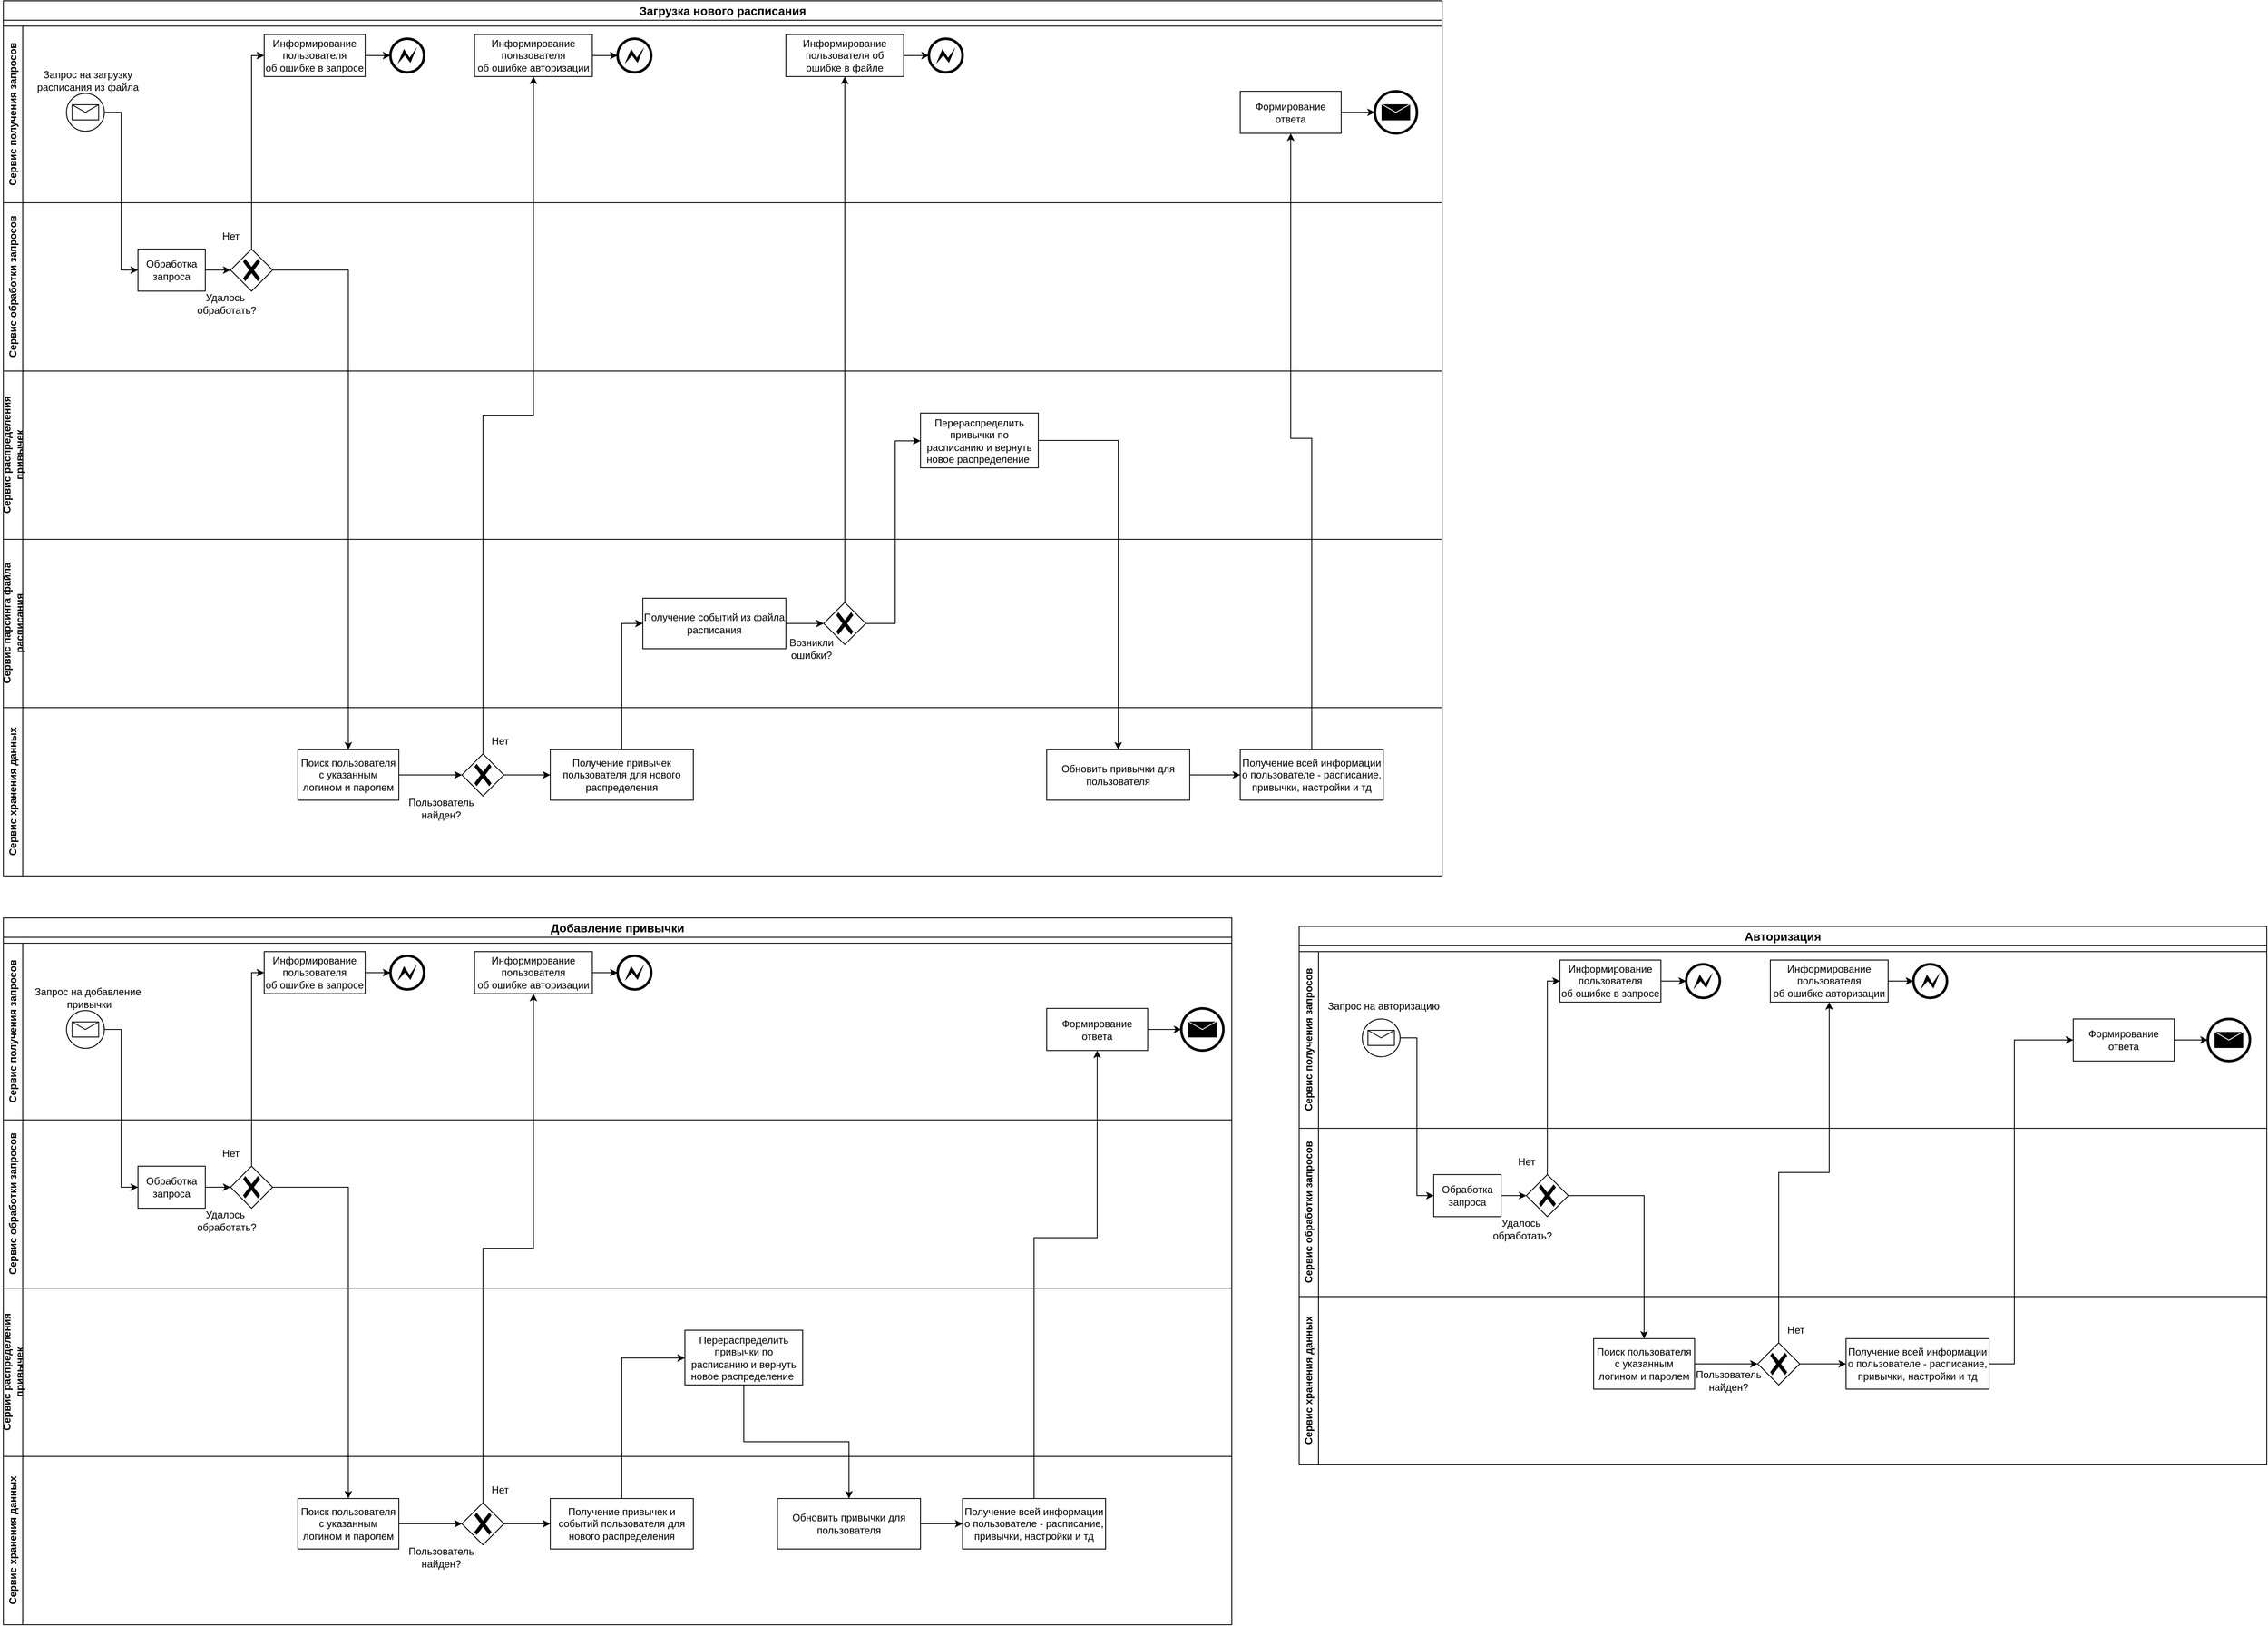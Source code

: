 <mxfile version="26.1.1">
  <diagram name="Page-1" id="2a216829-ef6e-dabb-86c1-c78162f3ba2b">
    <mxGraphModel dx="4030" dy="2190" grid="1" gridSize="10" guides="1" tooltips="1" connect="1" arrows="1" fold="1" page="1" pageScale="1" pageWidth="850" pageHeight="1100" background="none" math="0" shadow="0">
      <root>
        <mxCell id="0" />
        <mxCell id="1" parent="0" />
        <mxCell id="ilzCX3CVJIktDlvE4C5N-4" value="&lt;font style=&quot;font-size: 14px;&quot;&gt;Авторизация&lt;/font&gt;" style="swimlane;whiteSpace=wrap;html=1;" parent="1" vertex="1">
          <mxGeometry x="1540" y="1550" width="1150" height="640" as="geometry" />
        </mxCell>
        <mxCell id="ilzCX3CVJIktDlvE4C5N-5" value="Сервис получения запросов" style="swimlane;horizontal=0;whiteSpace=wrap;html=1;startSize=23;" parent="ilzCX3CVJIktDlvE4C5N-4" vertex="1">
          <mxGeometry y="30" width="1150" height="210" as="geometry" />
        </mxCell>
        <mxCell id="ilzCX3CVJIktDlvE4C5N-8" value="" style="points=[[0.145,0.145,0],[0.5,0,0],[0.855,0.145,0],[1,0.5,0],[0.855,0.855,0],[0.5,1,0],[0.145,0.855,0],[0,0.5,0]];shape=mxgraph.bpmn.event;html=1;verticalLabelPosition=bottom;labelBackgroundColor=#ffffff;verticalAlign=top;align=center;perimeter=ellipsePerimeter;outlineConnect=0;aspect=fixed;outline=standard;symbol=message;" parent="ilzCX3CVJIktDlvE4C5N-5" vertex="1">
          <mxGeometry x="75" y="80" width="45" height="45" as="geometry" />
        </mxCell>
        <mxCell id="ilzCX3CVJIktDlvE4C5N-9" value="Запрос на авторизацию" style="text;html=1;align=center;verticalAlign=middle;resizable=0;points=[];autosize=1;strokeColor=none;fillColor=none;" parent="ilzCX3CVJIktDlvE4C5N-5" vertex="1">
          <mxGeometry x="20" y="50" width="160" height="30" as="geometry" />
        </mxCell>
        <mxCell id="ilzCX3CVJIktDlvE4C5N-15" value="Информирование&lt;br&gt;пользователя&lt;br&gt;об ошибке в запросе" style="points=[[0.25,0,0],[0.5,0,0],[0.75,0,0],[1,0.25,0],[1,0.5,0],[1,0.75,0],[0.75,1,0],[0.5,1,0],[0.25,1,0],[0,0.75,0],[0,0.5,0],[0,0.25,0]];shape=mxgraph.bpmn.task2;whiteSpace=wrap;rectStyle=rounded;size=10;html=1;container=1;expand=0;collapsible=0;taskMarker=abstract;" parent="ilzCX3CVJIktDlvE4C5N-5" vertex="1">
          <mxGeometry x="310" y="10" width="120" height="50" as="geometry" />
        </mxCell>
        <mxCell id="ilzCX3CVJIktDlvE4C5N-17" value="" style="points=[[0.145,0.145,0],[0.5,0,0],[0.855,0.145,0],[1,0.5,0],[0.855,0.855,0],[0.5,1,0],[0.145,0.855,0],[0,0.5,0]];shape=mxgraph.bpmn.event;html=1;verticalLabelPosition=bottom;labelBackgroundColor=#ffffff;verticalAlign=top;align=center;perimeter=ellipsePerimeter;outlineConnect=0;aspect=fixed;outline=end;symbol=error;" parent="ilzCX3CVJIktDlvE4C5N-5" vertex="1">
          <mxGeometry x="460" y="15" width="40" height="40" as="geometry" />
        </mxCell>
        <mxCell id="ilzCX3CVJIktDlvE4C5N-18" style="edgeStyle=orthogonalEdgeStyle;rounded=0;orthogonalLoop=1;jettySize=auto;html=1;entryX=0;entryY=0.5;entryDx=0;entryDy=0;entryPerimeter=0;" parent="ilzCX3CVJIktDlvE4C5N-5" source="ilzCX3CVJIktDlvE4C5N-15" target="ilzCX3CVJIktDlvE4C5N-17" edge="1">
          <mxGeometry relative="1" as="geometry" />
        </mxCell>
        <mxCell id="ilzCX3CVJIktDlvE4C5N-30" value="Информирование&lt;br&gt;пользователя&lt;br&gt;об ошибке авторизации" style="points=[[0.25,0,0],[0.5,0,0],[0.75,0,0],[1,0.25,0],[1,0.5,0],[1,0.75,0],[0.75,1,0],[0.5,1,0],[0.25,1,0],[0,0.75,0],[0,0.5,0],[0,0.25,0]];shape=mxgraph.bpmn.task2;whiteSpace=wrap;rectStyle=rounded;size=10;html=1;container=1;expand=0;collapsible=0;taskMarker=abstract;" parent="ilzCX3CVJIktDlvE4C5N-5" vertex="1">
          <mxGeometry x="560" y="10" width="140" height="50" as="geometry" />
        </mxCell>
        <mxCell id="ilzCX3CVJIktDlvE4C5N-31" value="" style="points=[[0.145,0.145,0],[0.5,0,0],[0.855,0.145,0],[1,0.5,0],[0.855,0.855,0],[0.5,1,0],[0.145,0.855,0],[0,0.5,0]];shape=mxgraph.bpmn.event;html=1;verticalLabelPosition=bottom;labelBackgroundColor=#ffffff;verticalAlign=top;align=center;perimeter=ellipsePerimeter;outlineConnect=0;aspect=fixed;outline=end;symbol=error;" parent="ilzCX3CVJIktDlvE4C5N-5" vertex="1">
          <mxGeometry x="730" y="15" width="40" height="40" as="geometry" />
        </mxCell>
        <mxCell id="ilzCX3CVJIktDlvE4C5N-32" style="edgeStyle=orthogonalEdgeStyle;rounded=0;orthogonalLoop=1;jettySize=auto;html=1;entryX=0;entryY=0.5;entryDx=0;entryDy=0;entryPerimeter=0;" parent="ilzCX3CVJIktDlvE4C5N-5" source="ilzCX3CVJIktDlvE4C5N-30" target="ilzCX3CVJIktDlvE4C5N-31" edge="1">
          <mxGeometry relative="1" as="geometry" />
        </mxCell>
        <mxCell id="ilzCX3CVJIktDlvE4C5N-35" value="Формирование ответа" style="points=[[0.25,0,0],[0.5,0,0],[0.75,0,0],[1,0.25,0],[1,0.5,0],[1,0.75,0],[0.75,1,0],[0.5,1,0],[0.25,1,0],[0,0.75,0],[0,0.5,0],[0,0.25,0]];shape=mxgraph.bpmn.task2;whiteSpace=wrap;rectStyle=rounded;size=10;html=1;container=1;expand=0;collapsible=0;taskMarker=abstract;" parent="ilzCX3CVJIktDlvE4C5N-5" vertex="1">
          <mxGeometry x="920" y="80" width="120" height="50" as="geometry" />
        </mxCell>
        <mxCell id="ilzCX3CVJIktDlvE4C5N-37" style="edgeStyle=orthogonalEdgeStyle;rounded=0;orthogonalLoop=1;jettySize=auto;html=1;" parent="ilzCX3CVJIktDlvE4C5N-5" source="ilzCX3CVJIktDlvE4C5N-35" target="ilzCX3CVJIktDlvE4C5N-43" edge="1">
          <mxGeometry relative="1" as="geometry">
            <mxPoint x="1070" y="105" as="targetPoint" />
          </mxGeometry>
        </mxCell>
        <mxCell id="ilzCX3CVJIktDlvE4C5N-43" value="" style="points=[[0.145,0.145,0],[0.5,0,0],[0.855,0.145,0],[1,0.5,0],[0.855,0.855,0],[0.5,1,0],[0.145,0.855,0],[0,0.5,0]];shape=mxgraph.bpmn.event;html=1;verticalLabelPosition=bottom;labelBackgroundColor=#ffffff;verticalAlign=top;align=center;perimeter=ellipsePerimeter;outlineConnect=0;aspect=fixed;outline=end;symbol=message;" parent="ilzCX3CVJIktDlvE4C5N-5" vertex="1">
          <mxGeometry x="1080" y="80" width="50" height="50" as="geometry" />
        </mxCell>
        <mxCell id="ilzCX3CVJIktDlvE4C5N-6" value="Сервис обработки запросов" style="swimlane;horizontal=0;whiteSpace=wrap;html=1;" parent="ilzCX3CVJIktDlvE4C5N-4" vertex="1">
          <mxGeometry y="240" width="1150" height="200" as="geometry" />
        </mxCell>
        <mxCell id="ilzCX3CVJIktDlvE4C5N-11" value="Обработка запроса" style="points=[[0.25,0,0],[0.5,0,0],[0.75,0,0],[1,0.25,0],[1,0.5,0],[1,0.75,0],[0.75,1,0],[0.5,1,0],[0.25,1,0],[0,0.75,0],[0,0.5,0],[0,0.25,0]];shape=mxgraph.bpmn.task2;whiteSpace=wrap;rectStyle=rounded;size=10;html=1;container=1;expand=0;collapsible=0;taskMarker=abstract;" parent="ilzCX3CVJIktDlvE4C5N-6" vertex="1">
          <mxGeometry x="160" y="55" width="80" height="50" as="geometry" />
        </mxCell>
        <mxCell id="ilzCX3CVJIktDlvE4C5N-10" value="" style="points=[[0.25,0.25,0],[0.5,0,0],[0.75,0.25,0],[1,0.5,0],[0.75,0.75,0],[0.5,1,0],[0.25,0.75,0],[0,0.5,0]];shape=mxgraph.bpmn.gateway2;html=1;verticalLabelPosition=bottom;labelBackgroundColor=#ffffff;verticalAlign=top;align=center;perimeter=rhombusPerimeter;outlineConnect=0;outline=none;symbol=none;gwType=exclusive;" parent="ilzCX3CVJIktDlvE4C5N-6" vertex="1">
          <mxGeometry x="270" y="55" width="50" height="50" as="geometry" />
        </mxCell>
        <mxCell id="ilzCX3CVJIktDlvE4C5N-13" style="edgeStyle=orthogonalEdgeStyle;rounded=0;orthogonalLoop=1;jettySize=auto;html=1;entryX=0;entryY=0.5;entryDx=0;entryDy=0;entryPerimeter=0;" parent="ilzCX3CVJIktDlvE4C5N-6" source="ilzCX3CVJIktDlvE4C5N-11" target="ilzCX3CVJIktDlvE4C5N-10" edge="1">
          <mxGeometry relative="1" as="geometry" />
        </mxCell>
        <mxCell id="ilzCX3CVJIktDlvE4C5N-14" value="Удалось&amp;nbsp;&lt;div&gt;обработать?&lt;/div&gt;" style="text;html=1;align=center;verticalAlign=middle;resizable=0;points=[];autosize=1;strokeColor=none;fillColor=none;" parent="ilzCX3CVJIktDlvE4C5N-6" vertex="1">
          <mxGeometry x="220" y="100" width="90" height="40" as="geometry" />
        </mxCell>
        <mxCell id="ilzCX3CVJIktDlvE4C5N-19" value="Нет" style="text;html=1;align=center;verticalAlign=middle;resizable=0;points=[];autosize=1;strokeColor=none;fillColor=none;" parent="ilzCX3CVJIktDlvE4C5N-6" vertex="1">
          <mxGeometry x="250" y="25" width="40" height="30" as="geometry" />
        </mxCell>
        <mxCell id="ilzCX3CVJIktDlvE4C5N-7" value="Сервис хранения данных" style="swimlane;horizontal=0;whiteSpace=wrap;html=1;" parent="ilzCX3CVJIktDlvE4C5N-4" vertex="1">
          <mxGeometry y="440" width="1150" height="200" as="geometry" />
        </mxCell>
        <mxCell id="ilzCX3CVJIktDlvE4C5N-21" value="Поиск пользователя с указанным логином и паролем" style="points=[[0.25,0,0],[0.5,0,0],[0.75,0,0],[1,0.25,0],[1,0.5,0],[1,0.75,0],[0.75,1,0],[0.5,1,0],[0.25,1,0],[0,0.75,0],[0,0.5,0],[0,0.25,0]];shape=mxgraph.bpmn.task2;whiteSpace=wrap;rectStyle=rounded;size=10;html=1;container=1;expand=0;collapsible=0;taskMarker=abstract;" parent="ilzCX3CVJIktDlvE4C5N-7" vertex="1">
          <mxGeometry x="350" y="50" width="120" height="60" as="geometry" />
        </mxCell>
        <mxCell id="ilzCX3CVJIktDlvE4C5N-40" style="edgeStyle=orthogonalEdgeStyle;rounded=0;orthogonalLoop=1;jettySize=auto;html=1;exitX=1;exitY=0.5;exitDx=0;exitDy=0;exitPerimeter=0;" parent="ilzCX3CVJIktDlvE4C5N-7" source="ilzCX3CVJIktDlvE4C5N-23" target="ilzCX3CVJIktDlvE4C5N-39" edge="1">
          <mxGeometry relative="1" as="geometry" />
        </mxCell>
        <mxCell id="ilzCX3CVJIktDlvE4C5N-23" value="" style="points=[[0.25,0.25,0],[0.5,0,0],[0.75,0.25,0],[1,0.5,0],[0.75,0.75,0],[0.5,1,0],[0.25,0.75,0],[0,0.5,0]];shape=mxgraph.bpmn.gateway2;html=1;verticalLabelPosition=bottom;labelBackgroundColor=#ffffff;verticalAlign=top;align=center;perimeter=rhombusPerimeter;outlineConnect=0;outline=none;symbol=none;gwType=exclusive;" parent="ilzCX3CVJIktDlvE4C5N-7" vertex="1">
          <mxGeometry x="545" y="55" width="50" height="50" as="geometry" />
        </mxCell>
        <mxCell id="ilzCX3CVJIktDlvE4C5N-24" style="edgeStyle=orthogonalEdgeStyle;rounded=0;orthogonalLoop=1;jettySize=auto;html=1;entryX=0;entryY=0.5;entryDx=0;entryDy=0;entryPerimeter=0;" parent="ilzCX3CVJIktDlvE4C5N-7" source="ilzCX3CVJIktDlvE4C5N-21" target="ilzCX3CVJIktDlvE4C5N-23" edge="1">
          <mxGeometry relative="1" as="geometry" />
        </mxCell>
        <mxCell id="ilzCX3CVJIktDlvE4C5N-34" value="Нет" style="text;html=1;align=center;verticalAlign=middle;resizable=0;points=[];autosize=1;strokeColor=none;fillColor=none;" parent="ilzCX3CVJIktDlvE4C5N-7" vertex="1">
          <mxGeometry x="570" y="25" width="40" height="30" as="geometry" />
        </mxCell>
        <mxCell id="ilzCX3CVJIktDlvE4C5N-39" value="Получение всей информации о пользователе - расписание, привычки, настройки и тд" style="points=[[0.25,0,0],[0.5,0,0],[0.75,0,0],[1,0.25,0],[1,0.5,0],[1,0.75,0],[0.75,1,0],[0.5,1,0],[0.25,1,0],[0,0.75,0],[0,0.5,0],[0,0.25,0]];shape=mxgraph.bpmn.task2;whiteSpace=wrap;rectStyle=rounded;size=10;html=1;container=1;expand=0;collapsible=0;taskMarker=abstract;" parent="ilzCX3CVJIktDlvE4C5N-7" vertex="1">
          <mxGeometry x="650" y="50" width="170" height="60" as="geometry" />
        </mxCell>
        <mxCell id="ilzCX3CVJIktDlvE4C5N-25" value="Пользователь&lt;div&gt;найден?&lt;/div&gt;" style="text;html=1;align=center;verticalAlign=middle;resizable=0;points=[];autosize=1;strokeColor=none;fillColor=none;" parent="ilzCX3CVJIktDlvE4C5N-7" vertex="1">
          <mxGeometry x="460" y="80" width="100" height="40" as="geometry" />
        </mxCell>
        <mxCell id="ilzCX3CVJIktDlvE4C5N-12" style="edgeStyle=orthogonalEdgeStyle;rounded=0;orthogonalLoop=1;jettySize=auto;html=1;entryX=0;entryY=0.5;entryDx=0;entryDy=0;entryPerimeter=0;" parent="ilzCX3CVJIktDlvE4C5N-4" source="ilzCX3CVJIktDlvE4C5N-8" target="ilzCX3CVJIktDlvE4C5N-11" edge="1">
          <mxGeometry relative="1" as="geometry" />
        </mxCell>
        <mxCell id="ilzCX3CVJIktDlvE4C5N-16" style="edgeStyle=orthogonalEdgeStyle;rounded=0;orthogonalLoop=1;jettySize=auto;html=1;" parent="ilzCX3CVJIktDlvE4C5N-4" source="ilzCX3CVJIktDlvE4C5N-10" target="ilzCX3CVJIktDlvE4C5N-15" edge="1">
          <mxGeometry relative="1" as="geometry">
            <Array as="points">
              <mxPoint x="295" y="65" />
            </Array>
          </mxGeometry>
        </mxCell>
        <mxCell id="ilzCX3CVJIktDlvE4C5N-22" style="edgeStyle=orthogonalEdgeStyle;rounded=0;orthogonalLoop=1;jettySize=auto;html=1;" parent="ilzCX3CVJIktDlvE4C5N-4" source="ilzCX3CVJIktDlvE4C5N-10" target="ilzCX3CVJIktDlvE4C5N-21" edge="1">
          <mxGeometry relative="1" as="geometry" />
        </mxCell>
        <mxCell id="ilzCX3CVJIktDlvE4C5N-33" style="edgeStyle=orthogonalEdgeStyle;rounded=0;orthogonalLoop=1;jettySize=auto;html=1;" parent="ilzCX3CVJIktDlvE4C5N-4" source="ilzCX3CVJIktDlvE4C5N-23" target="ilzCX3CVJIktDlvE4C5N-30" edge="1">
          <mxGeometry relative="1" as="geometry" />
        </mxCell>
        <mxCell id="ilzCX3CVJIktDlvE4C5N-41" style="edgeStyle=orthogonalEdgeStyle;rounded=0;orthogonalLoop=1;jettySize=auto;html=1;" parent="ilzCX3CVJIktDlvE4C5N-4" source="ilzCX3CVJIktDlvE4C5N-39" target="ilzCX3CVJIktDlvE4C5N-35" edge="1">
          <mxGeometry relative="1" as="geometry">
            <mxPoint x="880" y="340" as="targetPoint" />
            <Array as="points">
              <mxPoint x="850" y="520" />
              <mxPoint x="850" y="135" />
            </Array>
          </mxGeometry>
        </mxCell>
        <mxCell id="ilzCX3CVJIktDlvE4C5N-48" value="&lt;font style=&quot;font-size: 14px;&quot;&gt;Добавление привычки&lt;/font&gt;" style="swimlane;whiteSpace=wrap;html=1;" parent="1" vertex="1">
          <mxGeometry y="1540" width="1460" height="840" as="geometry" />
        </mxCell>
        <mxCell id="ilzCX3CVJIktDlvE4C5N-49" value="Сервис получения запросов" style="swimlane;horizontal=0;whiteSpace=wrap;html=1;startSize=23;" parent="ilzCX3CVJIktDlvE4C5N-48" vertex="1">
          <mxGeometry y="30" width="1460" height="210" as="geometry" />
        </mxCell>
        <mxCell id="ilzCX3CVJIktDlvE4C5N-50" value="" style="points=[[0.145,0.145,0],[0.5,0,0],[0.855,0.145,0],[1,0.5,0],[0.855,0.855,0],[0.5,1,0],[0.145,0.855,0],[0,0.5,0]];shape=mxgraph.bpmn.event;html=1;verticalLabelPosition=bottom;labelBackgroundColor=#ffffff;verticalAlign=top;align=center;perimeter=ellipsePerimeter;outlineConnect=0;aspect=fixed;outline=standard;symbol=message;" parent="ilzCX3CVJIktDlvE4C5N-49" vertex="1">
          <mxGeometry x="75" y="80" width="45" height="45" as="geometry" />
        </mxCell>
        <mxCell id="ilzCX3CVJIktDlvE4C5N-51" value="Запрос на добавление&lt;div&gt;&amp;nbsp;привычки&lt;/div&gt;" style="text;html=1;align=center;verticalAlign=middle;resizable=0;points=[];autosize=1;strokeColor=none;fillColor=none;" parent="ilzCX3CVJIktDlvE4C5N-49" vertex="1">
          <mxGeometry x="25" y="45" width="150" height="40" as="geometry" />
        </mxCell>
        <mxCell id="ilzCX3CVJIktDlvE4C5N-52" value="Информирование&lt;br&gt;пользователя&lt;br&gt;об ошибке в запросе" style="points=[[0.25,0,0],[0.5,0,0],[0.75,0,0],[1,0.25,0],[1,0.5,0],[1,0.75,0],[0.75,1,0],[0.5,1,0],[0.25,1,0],[0,0.75,0],[0,0.5,0],[0,0.25,0]];shape=mxgraph.bpmn.task2;whiteSpace=wrap;rectStyle=rounded;size=10;html=1;container=1;expand=0;collapsible=0;taskMarker=abstract;" parent="ilzCX3CVJIktDlvE4C5N-49" vertex="1">
          <mxGeometry x="310" y="10" width="120" height="50" as="geometry" />
        </mxCell>
        <mxCell id="ilzCX3CVJIktDlvE4C5N-53" value="" style="points=[[0.145,0.145,0],[0.5,0,0],[0.855,0.145,0],[1,0.5,0],[0.855,0.855,0],[0.5,1,0],[0.145,0.855,0],[0,0.5,0]];shape=mxgraph.bpmn.event;html=1;verticalLabelPosition=bottom;labelBackgroundColor=#ffffff;verticalAlign=top;align=center;perimeter=ellipsePerimeter;outlineConnect=0;aspect=fixed;outline=end;symbol=error;" parent="ilzCX3CVJIktDlvE4C5N-49" vertex="1">
          <mxGeometry x="460" y="15" width="40" height="40" as="geometry" />
        </mxCell>
        <mxCell id="ilzCX3CVJIktDlvE4C5N-54" style="edgeStyle=orthogonalEdgeStyle;rounded=0;orthogonalLoop=1;jettySize=auto;html=1;entryX=0;entryY=0.5;entryDx=0;entryDy=0;entryPerimeter=0;" parent="ilzCX3CVJIktDlvE4C5N-49" source="ilzCX3CVJIktDlvE4C5N-52" target="ilzCX3CVJIktDlvE4C5N-53" edge="1">
          <mxGeometry relative="1" as="geometry" />
        </mxCell>
        <mxCell id="ilzCX3CVJIktDlvE4C5N-55" value="Информирование&lt;br&gt;пользователя&lt;br&gt;об ошибке авторизации" style="points=[[0.25,0,0],[0.5,0,0],[0.75,0,0],[1,0.25,0],[1,0.5,0],[1,0.75,0],[0.75,1,0],[0.5,1,0],[0.25,1,0],[0,0.75,0],[0,0.5,0],[0,0.25,0]];shape=mxgraph.bpmn.task2;whiteSpace=wrap;rectStyle=rounded;size=10;html=1;container=1;expand=0;collapsible=0;taskMarker=abstract;" parent="ilzCX3CVJIktDlvE4C5N-49" vertex="1">
          <mxGeometry x="560" y="10" width="140" height="50" as="geometry" />
        </mxCell>
        <mxCell id="ilzCX3CVJIktDlvE4C5N-56" value="" style="points=[[0.145,0.145,0],[0.5,0,0],[0.855,0.145,0],[1,0.5,0],[0.855,0.855,0],[0.5,1,0],[0.145,0.855,0],[0,0.5,0]];shape=mxgraph.bpmn.event;html=1;verticalLabelPosition=bottom;labelBackgroundColor=#ffffff;verticalAlign=top;align=center;perimeter=ellipsePerimeter;outlineConnect=0;aspect=fixed;outline=end;symbol=error;" parent="ilzCX3CVJIktDlvE4C5N-49" vertex="1">
          <mxGeometry x="730" y="15" width="40" height="40" as="geometry" />
        </mxCell>
        <mxCell id="ilzCX3CVJIktDlvE4C5N-57" style="edgeStyle=orthogonalEdgeStyle;rounded=0;orthogonalLoop=1;jettySize=auto;html=1;entryX=0;entryY=0.5;entryDx=0;entryDy=0;entryPerimeter=0;" parent="ilzCX3CVJIktDlvE4C5N-49" source="ilzCX3CVJIktDlvE4C5N-55" target="ilzCX3CVJIktDlvE4C5N-56" edge="1">
          <mxGeometry relative="1" as="geometry" />
        </mxCell>
        <mxCell id="ilzCX3CVJIktDlvE4C5N-58" value="Формирование ответа" style="points=[[0.25,0,0],[0.5,0,0],[0.75,0,0],[1,0.25,0],[1,0.5,0],[1,0.75,0],[0.75,1,0],[0.5,1,0],[0.25,1,0],[0,0.75,0],[0,0.5,0],[0,0.25,0]];shape=mxgraph.bpmn.task2;whiteSpace=wrap;rectStyle=rounded;size=10;html=1;container=1;expand=0;collapsible=0;taskMarker=abstract;" parent="ilzCX3CVJIktDlvE4C5N-49" vertex="1">
          <mxGeometry x="1240" y="77.5" width="120" height="50" as="geometry" />
        </mxCell>
        <mxCell id="ilzCX3CVJIktDlvE4C5N-59" style="edgeStyle=orthogonalEdgeStyle;rounded=0;orthogonalLoop=1;jettySize=auto;html=1;" parent="ilzCX3CVJIktDlvE4C5N-49" source="ilzCX3CVJIktDlvE4C5N-58" target="ilzCX3CVJIktDlvE4C5N-60" edge="1">
          <mxGeometry relative="1" as="geometry">
            <mxPoint x="1390" y="102.5" as="targetPoint" />
          </mxGeometry>
        </mxCell>
        <mxCell id="ilzCX3CVJIktDlvE4C5N-60" value="" style="points=[[0.145,0.145,0],[0.5,0,0],[0.855,0.145,0],[1,0.5,0],[0.855,0.855,0],[0.5,1,0],[0.145,0.855,0],[0,0.5,0]];shape=mxgraph.bpmn.event;html=1;verticalLabelPosition=bottom;labelBackgroundColor=#ffffff;verticalAlign=top;align=center;perimeter=ellipsePerimeter;outlineConnect=0;aspect=fixed;outline=end;symbol=message;" parent="ilzCX3CVJIktDlvE4C5N-49" vertex="1">
          <mxGeometry x="1400" y="77.5" width="50" height="50" as="geometry" />
        </mxCell>
        <mxCell id="ilzCX3CVJIktDlvE4C5N-61" value="Сервис обработки запросов" style="swimlane;horizontal=0;whiteSpace=wrap;html=1;" parent="ilzCX3CVJIktDlvE4C5N-48" vertex="1">
          <mxGeometry y="240" width="1460" height="200" as="geometry" />
        </mxCell>
        <mxCell id="ilzCX3CVJIktDlvE4C5N-62" value="Обработка запроса" style="points=[[0.25,0,0],[0.5,0,0],[0.75,0,0],[1,0.25,0],[1,0.5,0],[1,0.75,0],[0.75,1,0],[0.5,1,0],[0.25,1,0],[0,0.75,0],[0,0.5,0],[0,0.25,0]];shape=mxgraph.bpmn.task2;whiteSpace=wrap;rectStyle=rounded;size=10;html=1;container=1;expand=0;collapsible=0;taskMarker=abstract;" parent="ilzCX3CVJIktDlvE4C5N-61" vertex="1">
          <mxGeometry x="160" y="55" width="80" height="50" as="geometry" />
        </mxCell>
        <mxCell id="ilzCX3CVJIktDlvE4C5N-63" value="" style="points=[[0.25,0.25,0],[0.5,0,0],[0.75,0.25,0],[1,0.5,0],[0.75,0.75,0],[0.5,1,0],[0.25,0.75,0],[0,0.5,0]];shape=mxgraph.bpmn.gateway2;html=1;verticalLabelPosition=bottom;labelBackgroundColor=#ffffff;verticalAlign=top;align=center;perimeter=rhombusPerimeter;outlineConnect=0;outline=none;symbol=none;gwType=exclusive;" parent="ilzCX3CVJIktDlvE4C5N-61" vertex="1">
          <mxGeometry x="270" y="55" width="50" height="50" as="geometry" />
        </mxCell>
        <mxCell id="ilzCX3CVJIktDlvE4C5N-64" style="edgeStyle=orthogonalEdgeStyle;rounded=0;orthogonalLoop=1;jettySize=auto;html=1;entryX=0;entryY=0.5;entryDx=0;entryDy=0;entryPerimeter=0;" parent="ilzCX3CVJIktDlvE4C5N-61" source="ilzCX3CVJIktDlvE4C5N-62" target="ilzCX3CVJIktDlvE4C5N-63" edge="1">
          <mxGeometry relative="1" as="geometry" />
        </mxCell>
        <mxCell id="ilzCX3CVJIktDlvE4C5N-65" value="Удалось&amp;nbsp;&lt;div&gt;обработать?&lt;/div&gt;" style="text;html=1;align=center;verticalAlign=middle;resizable=0;points=[];autosize=1;strokeColor=none;fillColor=none;" parent="ilzCX3CVJIktDlvE4C5N-61" vertex="1">
          <mxGeometry x="220" y="100" width="90" height="40" as="geometry" />
        </mxCell>
        <mxCell id="ilzCX3CVJIktDlvE4C5N-66" value="Нет" style="text;html=1;align=center;verticalAlign=middle;resizable=0;points=[];autosize=1;strokeColor=none;fillColor=none;" parent="ilzCX3CVJIktDlvE4C5N-61" vertex="1">
          <mxGeometry x="250" y="25" width="40" height="30" as="geometry" />
        </mxCell>
        <mxCell id="ilzCX3CVJIktDlvE4C5N-75" style="edgeStyle=orthogonalEdgeStyle;rounded=0;orthogonalLoop=1;jettySize=auto;html=1;entryX=0;entryY=0.5;entryDx=0;entryDy=0;entryPerimeter=0;" parent="ilzCX3CVJIktDlvE4C5N-48" source="ilzCX3CVJIktDlvE4C5N-50" target="ilzCX3CVJIktDlvE4C5N-62" edge="1">
          <mxGeometry relative="1" as="geometry" />
        </mxCell>
        <mxCell id="ilzCX3CVJIktDlvE4C5N-76" style="edgeStyle=orthogonalEdgeStyle;rounded=0;orthogonalLoop=1;jettySize=auto;html=1;" parent="ilzCX3CVJIktDlvE4C5N-48" source="ilzCX3CVJIktDlvE4C5N-63" target="ilzCX3CVJIktDlvE4C5N-52" edge="1">
          <mxGeometry relative="1" as="geometry">
            <Array as="points">
              <mxPoint x="295" y="65" />
            </Array>
          </mxGeometry>
        </mxCell>
        <mxCell id="ilzCX3CVJIktDlvE4C5N-68" value="Сервис хранения данных" style="swimlane;horizontal=0;whiteSpace=wrap;html=1;" parent="ilzCX3CVJIktDlvE4C5N-48" vertex="1">
          <mxGeometry y="640" width="1460" height="200" as="geometry" />
        </mxCell>
        <mxCell id="ilzCX3CVJIktDlvE4C5N-69" value="Поиск пользователя с указанным логином и паролем" style="points=[[0.25,0,0],[0.5,0,0],[0.75,0,0],[1,0.25,0],[1,0.5,0],[1,0.75,0],[0.75,1,0],[0.5,1,0],[0.25,1,0],[0,0.75,0],[0,0.5,0],[0,0.25,0]];shape=mxgraph.bpmn.task2;whiteSpace=wrap;rectStyle=rounded;size=10;html=1;container=1;expand=0;collapsible=0;taskMarker=abstract;" parent="ilzCX3CVJIktDlvE4C5N-68" vertex="1">
          <mxGeometry x="350" y="50" width="120" height="60" as="geometry" />
        </mxCell>
        <mxCell id="ilzCX3CVJIktDlvE4C5N-70" style="edgeStyle=orthogonalEdgeStyle;rounded=0;orthogonalLoop=1;jettySize=auto;html=1;exitX=1;exitY=0.5;exitDx=0;exitDy=0;exitPerimeter=0;" parent="ilzCX3CVJIktDlvE4C5N-68" source="ilzCX3CVJIktDlvE4C5N-71" target="ilzCX3CVJIktDlvE4C5N-74" edge="1">
          <mxGeometry relative="1" as="geometry" />
        </mxCell>
        <mxCell id="ilzCX3CVJIktDlvE4C5N-71" value="" style="points=[[0.25,0.25,0],[0.5,0,0],[0.75,0.25,0],[1,0.5,0],[0.75,0.75,0],[0.5,1,0],[0.25,0.75,0],[0,0.5,0]];shape=mxgraph.bpmn.gateway2;html=1;verticalLabelPosition=bottom;labelBackgroundColor=#ffffff;verticalAlign=top;align=center;perimeter=rhombusPerimeter;outlineConnect=0;outline=none;symbol=none;gwType=exclusive;" parent="ilzCX3CVJIktDlvE4C5N-68" vertex="1">
          <mxGeometry x="545" y="55" width="50" height="50" as="geometry" />
        </mxCell>
        <mxCell id="ilzCX3CVJIktDlvE4C5N-72" style="edgeStyle=orthogonalEdgeStyle;rounded=0;orthogonalLoop=1;jettySize=auto;html=1;entryX=0;entryY=0.5;entryDx=0;entryDy=0;entryPerimeter=0;" parent="ilzCX3CVJIktDlvE4C5N-68" source="ilzCX3CVJIktDlvE4C5N-69" target="ilzCX3CVJIktDlvE4C5N-71" edge="1">
          <mxGeometry relative="1" as="geometry" />
        </mxCell>
        <mxCell id="ilzCX3CVJIktDlvE4C5N-73" value="Нет" style="text;html=1;align=center;verticalAlign=middle;resizable=0;points=[];autosize=1;strokeColor=none;fillColor=none;" parent="ilzCX3CVJIktDlvE4C5N-68" vertex="1">
          <mxGeometry x="570" y="25" width="40" height="30" as="geometry" />
        </mxCell>
        <mxCell id="ilzCX3CVJIktDlvE4C5N-74" value="Получение привычек и событий пользователя для нового распределения" style="points=[[0.25,0,0],[0.5,0,0],[0.75,0,0],[1,0.25,0],[1,0.5,0],[1,0.75,0],[0.75,1,0],[0.5,1,0],[0.25,1,0],[0,0.75,0],[0,0.5,0],[0,0.25,0]];shape=mxgraph.bpmn.task2;whiteSpace=wrap;rectStyle=rounded;size=10;html=1;container=1;expand=0;collapsible=0;taskMarker=abstract;" parent="ilzCX3CVJIktDlvE4C5N-68" vertex="1">
          <mxGeometry x="650" y="50" width="170" height="60" as="geometry" />
        </mxCell>
        <mxCell id="ilzCX3CVJIktDlvE4C5N-81" value="Пользователь&lt;div&gt;найден?&lt;/div&gt;" style="text;html=1;align=center;verticalAlign=middle;resizable=0;points=[];autosize=1;strokeColor=none;fillColor=none;" parent="ilzCX3CVJIktDlvE4C5N-68" vertex="1">
          <mxGeometry x="470" y="100" width="100" height="40" as="geometry" />
        </mxCell>
        <mxCell id="1AS3f-FlW91BigOhZWul-4" style="edgeStyle=orthogonalEdgeStyle;rounded=0;orthogonalLoop=1;jettySize=auto;html=1;" edge="1" parent="ilzCX3CVJIktDlvE4C5N-68" source="1AS3f-FlW91BigOhZWul-1" target="1AS3f-FlW91BigOhZWul-3">
          <mxGeometry relative="1" as="geometry" />
        </mxCell>
        <mxCell id="1AS3f-FlW91BigOhZWul-1" value="Обновить привычки для пользователя" style="points=[[0.25,0,0],[0.5,0,0],[0.75,0,0],[1,0.25,0],[1,0.5,0],[1,0.75,0],[0.75,1,0],[0.5,1,0],[0.25,1,0],[0,0.75,0],[0,0.5,0],[0,0.25,0]];shape=mxgraph.bpmn.task2;whiteSpace=wrap;rectStyle=rounded;size=10;html=1;container=1;expand=0;collapsible=0;taskMarker=abstract;" vertex="1" parent="ilzCX3CVJIktDlvE4C5N-68">
          <mxGeometry x="920" y="50" width="170" height="60" as="geometry" />
        </mxCell>
        <mxCell id="1AS3f-FlW91BigOhZWul-3" value="Получение всей информации о пользователе - расписание, привычки, настройки и тд" style="points=[[0.25,0,0],[0.5,0,0],[0.75,0,0],[1,0.25,0],[1,0.5,0],[1,0.75,0],[0.75,1,0],[0.5,1,0],[0.25,1,0],[0,0.75,0],[0,0.5,0],[0,0.25,0]];shape=mxgraph.bpmn.task2;whiteSpace=wrap;rectStyle=rounded;size=10;html=1;container=1;expand=0;collapsible=0;taskMarker=abstract;" vertex="1" parent="ilzCX3CVJIktDlvE4C5N-68">
          <mxGeometry x="1140" y="50" width="170" height="60" as="geometry" />
        </mxCell>
        <mxCell id="ilzCX3CVJIktDlvE4C5N-77" style="edgeStyle=orthogonalEdgeStyle;rounded=0;orthogonalLoop=1;jettySize=auto;html=1;" parent="ilzCX3CVJIktDlvE4C5N-48" source="ilzCX3CVJIktDlvE4C5N-63" target="ilzCX3CVJIktDlvE4C5N-69" edge="1">
          <mxGeometry relative="1" as="geometry" />
        </mxCell>
        <mxCell id="ilzCX3CVJIktDlvE4C5N-78" style="edgeStyle=orthogonalEdgeStyle;rounded=0;orthogonalLoop=1;jettySize=auto;html=1;" parent="ilzCX3CVJIktDlvE4C5N-48" source="ilzCX3CVJIktDlvE4C5N-71" target="ilzCX3CVJIktDlvE4C5N-55" edge="1">
          <mxGeometry relative="1" as="geometry" />
        </mxCell>
        <mxCell id="ilzCX3CVJIktDlvE4C5N-79" style="edgeStyle=orthogonalEdgeStyle;rounded=0;orthogonalLoop=1;jettySize=auto;html=1;" parent="ilzCX3CVJIktDlvE4C5N-48" source="ilzCX3CVJIktDlvE4C5N-74" target="ilzCX3CVJIktDlvE4C5N-89" edge="1">
          <mxGeometry relative="1" as="geometry">
            <mxPoint x="735" y="350" as="targetPoint" />
            <Array as="points">
              <mxPoint x="735" y="523" />
            </Array>
          </mxGeometry>
        </mxCell>
        <mxCell id="ilzCX3CVJIktDlvE4C5N-82" value="Сервис распределения привычек" style="swimlane;horizontal=0;whiteSpace=wrap;html=1;" parent="ilzCX3CVJIktDlvE4C5N-48" vertex="1">
          <mxGeometry y="440" width="1460" height="200" as="geometry" />
        </mxCell>
        <mxCell id="ilzCX3CVJIktDlvE4C5N-89" value="Перераспределить привычки по расписанию и вернуть новое распределение&amp;nbsp;" style="points=[[0.25,0,0],[0.5,0,0],[0.75,0,0],[1,0.25,0],[1,0.5,0],[1,0.75,0],[0.75,1,0],[0.5,1,0],[0.25,1,0],[0,0.75,0],[0,0.5,0],[0,0.25,0]];shape=mxgraph.bpmn.task2;whiteSpace=wrap;rectStyle=rounded;size=10;html=1;container=1;expand=0;collapsible=0;taskMarker=abstract;" parent="ilzCX3CVJIktDlvE4C5N-82" vertex="1">
          <mxGeometry x="810" y="50" width="140" height="65" as="geometry" />
        </mxCell>
        <mxCell id="1AS3f-FlW91BigOhZWul-2" style="edgeStyle=orthogonalEdgeStyle;rounded=0;orthogonalLoop=1;jettySize=auto;html=1;" edge="1" parent="ilzCX3CVJIktDlvE4C5N-48" source="ilzCX3CVJIktDlvE4C5N-89" target="1AS3f-FlW91BigOhZWul-1">
          <mxGeometry relative="1" as="geometry" />
        </mxCell>
        <mxCell id="1AS3f-FlW91BigOhZWul-5" style="edgeStyle=orthogonalEdgeStyle;rounded=0;orthogonalLoop=1;jettySize=auto;html=1;" edge="1" parent="ilzCX3CVJIktDlvE4C5N-48" source="1AS3f-FlW91BigOhZWul-3" target="ilzCX3CVJIktDlvE4C5N-58">
          <mxGeometry relative="1" as="geometry">
            <Array as="points">
              <mxPoint x="1225" y="380" />
              <mxPoint x="1300" y="380" />
            </Array>
          </mxGeometry>
        </mxCell>
        <mxCell id="1AS3f-FlW91BigOhZWul-6" value="&lt;span style=&quot;font-size: 14px;&quot;&gt;Загрузка нового расписания&lt;/span&gt;" style="swimlane;whiteSpace=wrap;html=1;" vertex="1" parent="1">
          <mxGeometry y="450" width="1710" height="1040" as="geometry" />
        </mxCell>
        <mxCell id="1AS3f-FlW91BigOhZWul-19" value="Сервис обработки запросов" style="swimlane;horizontal=0;whiteSpace=wrap;html=1;" vertex="1" parent="1AS3f-FlW91BigOhZWul-6">
          <mxGeometry y="240" width="1710" height="200" as="geometry" />
        </mxCell>
        <mxCell id="1AS3f-FlW91BigOhZWul-20" value="Обработка запроса" style="points=[[0.25,0,0],[0.5,0,0],[0.75,0,0],[1,0.25,0],[1,0.5,0],[1,0.75,0],[0.75,1,0],[0.5,1,0],[0.25,1,0],[0,0.75,0],[0,0.5,0],[0,0.25,0]];shape=mxgraph.bpmn.task2;whiteSpace=wrap;rectStyle=rounded;size=10;html=1;container=1;expand=0;collapsible=0;taskMarker=abstract;" vertex="1" parent="1AS3f-FlW91BigOhZWul-19">
          <mxGeometry x="160" y="55" width="80" height="50" as="geometry" />
        </mxCell>
        <mxCell id="1AS3f-FlW91BigOhZWul-21" value="" style="points=[[0.25,0.25,0],[0.5,0,0],[0.75,0.25,0],[1,0.5,0],[0.75,0.75,0],[0.5,1,0],[0.25,0.75,0],[0,0.5,0]];shape=mxgraph.bpmn.gateway2;html=1;verticalLabelPosition=bottom;labelBackgroundColor=#ffffff;verticalAlign=top;align=center;perimeter=rhombusPerimeter;outlineConnect=0;outline=none;symbol=none;gwType=exclusive;" vertex="1" parent="1AS3f-FlW91BigOhZWul-19">
          <mxGeometry x="270" y="55" width="50" height="50" as="geometry" />
        </mxCell>
        <mxCell id="1AS3f-FlW91BigOhZWul-22" style="edgeStyle=orthogonalEdgeStyle;rounded=0;orthogonalLoop=1;jettySize=auto;html=1;entryX=0;entryY=0.5;entryDx=0;entryDy=0;entryPerimeter=0;" edge="1" parent="1AS3f-FlW91BigOhZWul-19" source="1AS3f-FlW91BigOhZWul-20" target="1AS3f-FlW91BigOhZWul-21">
          <mxGeometry relative="1" as="geometry" />
        </mxCell>
        <mxCell id="1AS3f-FlW91BigOhZWul-23" value="Удалось&amp;nbsp;&lt;div&gt;обработать?&lt;/div&gt;" style="text;html=1;align=center;verticalAlign=middle;resizable=0;points=[];autosize=1;strokeColor=none;fillColor=none;" vertex="1" parent="1AS3f-FlW91BigOhZWul-19">
          <mxGeometry x="220" y="100" width="90" height="40" as="geometry" />
        </mxCell>
        <mxCell id="1AS3f-FlW91BigOhZWul-24" value="Нет" style="text;html=1;align=center;verticalAlign=middle;resizable=0;points=[];autosize=1;strokeColor=none;fillColor=none;" vertex="1" parent="1AS3f-FlW91BigOhZWul-19">
          <mxGeometry x="250" y="25" width="40" height="30" as="geometry" />
        </mxCell>
        <mxCell id="1AS3f-FlW91BigOhZWul-27" value="Сервис хранения данных" style="swimlane;horizontal=0;whiteSpace=wrap;html=1;" vertex="1" parent="1AS3f-FlW91BigOhZWul-6">
          <mxGeometry y="840" width="1710" height="200" as="geometry" />
        </mxCell>
        <mxCell id="1AS3f-FlW91BigOhZWul-28" value="Поиск пользователя с указанным логином и паролем" style="points=[[0.25,0,0],[0.5,0,0],[0.75,0,0],[1,0.25,0],[1,0.5,0],[1,0.75,0],[0.75,1,0],[0.5,1,0],[0.25,1,0],[0,0.75,0],[0,0.5,0],[0,0.25,0]];shape=mxgraph.bpmn.task2;whiteSpace=wrap;rectStyle=rounded;size=10;html=1;container=1;expand=0;collapsible=0;taskMarker=abstract;" vertex="1" parent="1AS3f-FlW91BigOhZWul-27">
          <mxGeometry x="350" y="50" width="120" height="60" as="geometry" />
        </mxCell>
        <mxCell id="1AS3f-FlW91BigOhZWul-29" style="edgeStyle=orthogonalEdgeStyle;rounded=0;orthogonalLoop=1;jettySize=auto;html=1;exitX=1;exitY=0.5;exitDx=0;exitDy=0;exitPerimeter=0;" edge="1" parent="1AS3f-FlW91BigOhZWul-27" source="1AS3f-FlW91BigOhZWul-30" target="1AS3f-FlW91BigOhZWul-33">
          <mxGeometry relative="1" as="geometry" />
        </mxCell>
        <mxCell id="1AS3f-FlW91BigOhZWul-30" value="" style="points=[[0.25,0.25,0],[0.5,0,0],[0.75,0.25,0],[1,0.5,0],[0.75,0.75,0],[0.5,1,0],[0.25,0.75,0],[0,0.5,0]];shape=mxgraph.bpmn.gateway2;html=1;verticalLabelPosition=bottom;labelBackgroundColor=#ffffff;verticalAlign=top;align=center;perimeter=rhombusPerimeter;outlineConnect=0;outline=none;symbol=none;gwType=exclusive;" vertex="1" parent="1AS3f-FlW91BigOhZWul-27">
          <mxGeometry x="545" y="55" width="50" height="50" as="geometry" />
        </mxCell>
        <mxCell id="1AS3f-FlW91BigOhZWul-31" style="edgeStyle=orthogonalEdgeStyle;rounded=0;orthogonalLoop=1;jettySize=auto;html=1;entryX=0;entryY=0.5;entryDx=0;entryDy=0;entryPerimeter=0;" edge="1" parent="1AS3f-FlW91BigOhZWul-27" source="1AS3f-FlW91BigOhZWul-28" target="1AS3f-FlW91BigOhZWul-30">
          <mxGeometry relative="1" as="geometry" />
        </mxCell>
        <mxCell id="1AS3f-FlW91BigOhZWul-32" value="Нет" style="text;html=1;align=center;verticalAlign=middle;resizable=0;points=[];autosize=1;strokeColor=none;fillColor=none;" vertex="1" parent="1AS3f-FlW91BigOhZWul-27">
          <mxGeometry x="570" y="25" width="40" height="30" as="geometry" />
        </mxCell>
        <mxCell id="1AS3f-FlW91BigOhZWul-33" value="Получение привычек пользователя для нового распределения" style="points=[[0.25,0,0],[0.5,0,0],[0.75,0,0],[1,0.25,0],[1,0.5,0],[1,0.75,0],[0.75,1,0],[0.5,1,0],[0.25,1,0],[0,0.75,0],[0,0.5,0],[0,0.25,0]];shape=mxgraph.bpmn.task2;whiteSpace=wrap;rectStyle=rounded;size=10;html=1;container=1;expand=0;collapsible=0;taskMarker=abstract;" vertex="1" parent="1AS3f-FlW91BigOhZWul-27">
          <mxGeometry x="650" y="50" width="170" height="60" as="geometry" />
        </mxCell>
        <mxCell id="1AS3f-FlW91BigOhZWul-34" value="Пользователь&lt;div&gt;найден?&lt;/div&gt;" style="text;html=1;align=center;verticalAlign=middle;resizable=0;points=[];autosize=1;strokeColor=none;fillColor=none;" vertex="1" parent="1AS3f-FlW91BigOhZWul-27">
          <mxGeometry x="470" y="100" width="100" height="40" as="geometry" />
        </mxCell>
        <mxCell id="1AS3f-FlW91BigOhZWul-36" value="Обновить привычки для пользователя" style="points=[[0.25,0,0],[0.5,0,0],[0.75,0,0],[1,0.25,0],[1,0.5,0],[1,0.75,0],[0.75,1,0],[0.5,1,0],[0.25,1,0],[0,0.75,0],[0,0.5,0],[0,0.25,0]];shape=mxgraph.bpmn.task2;whiteSpace=wrap;rectStyle=rounded;size=10;html=1;container=1;expand=0;collapsible=0;taskMarker=abstract;" vertex="1" parent="1AS3f-FlW91BigOhZWul-27">
          <mxGeometry x="1240" y="50" width="170" height="60" as="geometry" />
        </mxCell>
        <mxCell id="1AS3f-FlW91BigOhZWul-38" style="edgeStyle=orthogonalEdgeStyle;rounded=0;orthogonalLoop=1;jettySize=auto;html=1;" edge="1" parent="1AS3f-FlW91BigOhZWul-6" source="1AS3f-FlW91BigOhZWul-21" target="1AS3f-FlW91BigOhZWul-28">
          <mxGeometry relative="1" as="geometry" />
        </mxCell>
        <mxCell id="1AS3f-FlW91BigOhZWul-41" value="Сервис распределения привычек" style="swimlane;horizontal=0;whiteSpace=wrap;html=1;" vertex="1" parent="1AS3f-FlW91BigOhZWul-6">
          <mxGeometry y="440" width="1710" height="200" as="geometry" />
        </mxCell>
        <mxCell id="1AS3f-FlW91BigOhZWul-42" value="Перераспределить привычки по расписанию и вернуть новое распределение&amp;nbsp;" style="points=[[0.25,0,0],[0.5,0,0],[0.75,0,0],[1,0.25,0],[1,0.5,0],[1,0.75,0],[0.75,1,0],[0.5,1,0],[0.25,1,0],[0,0.75,0],[0,0.5,0],[0,0.25,0]];shape=mxgraph.bpmn.task2;whiteSpace=wrap;rectStyle=rounded;size=10;html=1;container=1;expand=0;collapsible=0;taskMarker=abstract;" vertex="1" parent="1AS3f-FlW91BigOhZWul-41">
          <mxGeometry x="1090" y="50" width="140" height="65" as="geometry" />
        </mxCell>
        <mxCell id="1AS3f-FlW91BigOhZWul-45" value="Сервис парсинга файла расписания" style="swimlane;horizontal=0;whiteSpace=wrap;html=1;" vertex="1" parent="1AS3f-FlW91BigOhZWul-6">
          <mxGeometry y="640" width="1710" height="200" as="geometry" />
        </mxCell>
        <mxCell id="1AS3f-FlW91BigOhZWul-52" style="edgeStyle=orthogonalEdgeStyle;rounded=0;orthogonalLoop=1;jettySize=auto;html=1;" edge="1" parent="1AS3f-FlW91BigOhZWul-45" source="1AS3f-FlW91BigOhZWul-47" target="1AS3f-FlW91BigOhZWul-50">
          <mxGeometry relative="1" as="geometry" />
        </mxCell>
        <mxCell id="1AS3f-FlW91BigOhZWul-47" value="Получение событий из файла расписания" style="points=[[0.25,0,0],[0.5,0,0],[0.75,0,0],[1,0.25,0],[1,0.5,0],[1,0.75,0],[0.75,1,0],[0.5,1,0],[0.25,1,0],[0,0.75,0],[0,0.5,0],[0,0.25,0]];shape=mxgraph.bpmn.task2;whiteSpace=wrap;rectStyle=rounded;size=10;html=1;container=1;expand=0;collapsible=0;taskMarker=abstract;" vertex="1" parent="1AS3f-FlW91BigOhZWul-45">
          <mxGeometry x="760" y="70" width="170" height="60" as="geometry" />
        </mxCell>
        <mxCell id="1AS3f-FlW91BigOhZWul-50" value="" style="points=[[0.25,0.25,0],[0.5,0,0],[0.75,0.25,0],[1,0.5,0],[0.75,0.75,0],[0.5,1,0],[0.25,0.75,0],[0,0.5,0]];shape=mxgraph.bpmn.gateway2;html=1;verticalLabelPosition=bottom;labelBackgroundColor=#ffffff;verticalAlign=top;align=center;perimeter=rhombusPerimeter;outlineConnect=0;outline=none;symbol=none;gwType=exclusive;" vertex="1" parent="1AS3f-FlW91BigOhZWul-45">
          <mxGeometry x="975" y="75" width="50" height="50" as="geometry" />
        </mxCell>
        <mxCell id="1AS3f-FlW91BigOhZWul-58" value="Возникли&lt;div&gt;ошибки?&lt;/div&gt;" style="text;html=1;align=center;verticalAlign=middle;resizable=0;points=[];autosize=1;strokeColor=none;fillColor=none;" vertex="1" parent="1AS3f-FlW91BigOhZWul-45">
          <mxGeometry x="920" y="110" width="80" height="40" as="geometry" />
        </mxCell>
        <mxCell id="1AS3f-FlW91BigOhZWul-48" style="edgeStyle=orthogonalEdgeStyle;rounded=0;orthogonalLoop=1;jettySize=auto;html=1;" edge="1" parent="1AS3f-FlW91BigOhZWul-6" source="1AS3f-FlW91BigOhZWul-33" target="1AS3f-FlW91BigOhZWul-47">
          <mxGeometry relative="1" as="geometry">
            <Array as="points">
              <mxPoint x="735" y="740" />
            </Array>
          </mxGeometry>
        </mxCell>
        <mxCell id="1AS3f-FlW91BigOhZWul-60" style="edgeStyle=orthogonalEdgeStyle;rounded=0;orthogonalLoop=1;jettySize=auto;html=1;exitX=1;exitY=0.5;exitDx=0;exitDy=0;exitPerimeter=0;" edge="1" parent="1AS3f-FlW91BigOhZWul-6" source="1AS3f-FlW91BigOhZWul-50" target="1AS3f-FlW91BigOhZWul-42">
          <mxGeometry relative="1" as="geometry">
            <Array as="points">
              <mxPoint x="1060" y="740" />
              <mxPoint x="1060" y="523" />
            </Array>
          </mxGeometry>
        </mxCell>
        <mxCell id="1AS3f-FlW91BigOhZWul-61" style="edgeStyle=orthogonalEdgeStyle;rounded=0;orthogonalLoop=1;jettySize=auto;html=1;" edge="1" parent="1AS3f-FlW91BigOhZWul-6" source="1AS3f-FlW91BigOhZWul-42" target="1AS3f-FlW91BigOhZWul-36">
          <mxGeometry relative="1" as="geometry" />
        </mxCell>
        <mxCell id="1AS3f-FlW91BigOhZWul-7" value="Сервис получения запросов" style="swimlane;horizontal=0;whiteSpace=wrap;html=1;startSize=23;" vertex="1" parent="1AS3f-FlW91BigOhZWul-6">
          <mxGeometry y="30" width="1710" height="210" as="geometry" />
        </mxCell>
        <mxCell id="1AS3f-FlW91BigOhZWul-8" value="" style="points=[[0.145,0.145,0],[0.5,0,0],[0.855,0.145,0],[1,0.5,0],[0.855,0.855,0],[0.5,1,0],[0.145,0.855,0],[0,0.5,0]];shape=mxgraph.bpmn.event;html=1;verticalLabelPosition=bottom;labelBackgroundColor=#ffffff;verticalAlign=top;align=center;perimeter=ellipsePerimeter;outlineConnect=0;aspect=fixed;outline=standard;symbol=message;" vertex="1" parent="1AS3f-FlW91BigOhZWul-7">
          <mxGeometry x="75" y="80" width="45" height="45" as="geometry" />
        </mxCell>
        <mxCell id="1AS3f-FlW91BigOhZWul-9" value="Запрос на загрузку&lt;div&gt;расписания из файла&lt;/div&gt;" style="text;html=1;align=center;verticalAlign=middle;resizable=0;points=[];autosize=1;strokeColor=none;fillColor=none;" vertex="1" parent="1AS3f-FlW91BigOhZWul-7">
          <mxGeometry x="30" y="45" width="140" height="40" as="geometry" />
        </mxCell>
        <mxCell id="1AS3f-FlW91BigOhZWul-10" value="Информирование&lt;br&gt;пользователя&lt;br&gt;об ошибке в запросе" style="points=[[0.25,0,0],[0.5,0,0],[0.75,0,0],[1,0.25,0],[1,0.5,0],[1,0.75,0],[0.75,1,0],[0.5,1,0],[0.25,1,0],[0,0.75,0],[0,0.5,0],[0,0.25,0]];shape=mxgraph.bpmn.task2;whiteSpace=wrap;rectStyle=rounded;size=10;html=1;container=1;expand=0;collapsible=0;taskMarker=abstract;" vertex="1" parent="1AS3f-FlW91BigOhZWul-7">
          <mxGeometry x="310" y="10" width="120" height="50" as="geometry" />
        </mxCell>
        <mxCell id="1AS3f-FlW91BigOhZWul-11" value="" style="points=[[0.145,0.145,0],[0.5,0,0],[0.855,0.145,0],[1,0.5,0],[0.855,0.855,0],[0.5,1,0],[0.145,0.855,0],[0,0.5,0]];shape=mxgraph.bpmn.event;html=1;verticalLabelPosition=bottom;labelBackgroundColor=#ffffff;verticalAlign=top;align=center;perimeter=ellipsePerimeter;outlineConnect=0;aspect=fixed;outline=end;symbol=error;" vertex="1" parent="1AS3f-FlW91BigOhZWul-7">
          <mxGeometry x="460" y="15" width="40" height="40" as="geometry" />
        </mxCell>
        <mxCell id="1AS3f-FlW91BigOhZWul-12" style="edgeStyle=orthogonalEdgeStyle;rounded=0;orthogonalLoop=1;jettySize=auto;html=1;entryX=0;entryY=0.5;entryDx=0;entryDy=0;entryPerimeter=0;" edge="1" parent="1AS3f-FlW91BigOhZWul-7" source="1AS3f-FlW91BigOhZWul-10" target="1AS3f-FlW91BigOhZWul-11">
          <mxGeometry relative="1" as="geometry" />
        </mxCell>
        <mxCell id="1AS3f-FlW91BigOhZWul-13" value="Информирование&lt;br&gt;пользователя&lt;br&gt;об ошибке авторизации" style="points=[[0.25,0,0],[0.5,0,0],[0.75,0,0],[1,0.25,0],[1,0.5,0],[1,0.75,0],[0.75,1,0],[0.5,1,0],[0.25,1,0],[0,0.75,0],[0,0.5,0],[0,0.25,0]];shape=mxgraph.bpmn.task2;whiteSpace=wrap;rectStyle=rounded;size=10;html=1;container=1;expand=0;collapsible=0;taskMarker=abstract;" vertex="1" parent="1AS3f-FlW91BigOhZWul-7">
          <mxGeometry x="560" y="10" width="140" height="50" as="geometry" />
        </mxCell>
        <mxCell id="1AS3f-FlW91BigOhZWul-14" value="" style="points=[[0.145,0.145,0],[0.5,0,0],[0.855,0.145,0],[1,0.5,0],[0.855,0.855,0],[0.5,1,0],[0.145,0.855,0],[0,0.5,0]];shape=mxgraph.bpmn.event;html=1;verticalLabelPosition=bottom;labelBackgroundColor=#ffffff;verticalAlign=top;align=center;perimeter=ellipsePerimeter;outlineConnect=0;aspect=fixed;outline=end;symbol=error;" vertex="1" parent="1AS3f-FlW91BigOhZWul-7">
          <mxGeometry x="730" y="15" width="40" height="40" as="geometry" />
        </mxCell>
        <mxCell id="1AS3f-FlW91BigOhZWul-15" style="edgeStyle=orthogonalEdgeStyle;rounded=0;orthogonalLoop=1;jettySize=auto;html=1;entryX=0;entryY=0.5;entryDx=0;entryDy=0;entryPerimeter=0;" edge="1" parent="1AS3f-FlW91BigOhZWul-7" source="1AS3f-FlW91BigOhZWul-13" target="1AS3f-FlW91BigOhZWul-14">
          <mxGeometry relative="1" as="geometry" />
        </mxCell>
        <mxCell id="1AS3f-FlW91BigOhZWul-54" value="Информирование пользователя об ошибке в файле" style="points=[[0.25,0,0],[0.5,0,0],[0.75,0,0],[1,0.25,0],[1,0.5,0],[1,0.75,0],[0.75,1,0],[0.5,1,0],[0.25,1,0],[0,0.75,0],[0,0.5,0],[0,0.25,0]];shape=mxgraph.bpmn.task2;whiteSpace=wrap;rectStyle=rounded;size=10;html=1;container=1;expand=0;collapsible=0;taskMarker=abstract;" vertex="1" parent="1AS3f-FlW91BigOhZWul-7">
          <mxGeometry x="930" y="10" width="140" height="50" as="geometry" />
        </mxCell>
        <mxCell id="1AS3f-FlW91BigOhZWul-55" value="" style="points=[[0.145,0.145,0],[0.5,0,0],[0.855,0.145,0],[1,0.5,0],[0.855,0.855,0],[0.5,1,0],[0.145,0.855,0],[0,0.5,0]];shape=mxgraph.bpmn.event;html=1;verticalLabelPosition=bottom;labelBackgroundColor=#ffffff;verticalAlign=top;align=center;perimeter=ellipsePerimeter;outlineConnect=0;aspect=fixed;outline=end;symbol=error;" vertex="1" parent="1AS3f-FlW91BigOhZWul-7">
          <mxGeometry x="1100" y="15" width="40" height="40" as="geometry" />
        </mxCell>
        <mxCell id="1AS3f-FlW91BigOhZWul-56" style="edgeStyle=orthogonalEdgeStyle;rounded=0;orthogonalLoop=1;jettySize=auto;html=1;entryX=0;entryY=0.5;entryDx=0;entryDy=0;entryPerimeter=0;" edge="1" parent="1AS3f-FlW91BigOhZWul-7" source="1AS3f-FlW91BigOhZWul-54" target="1AS3f-FlW91BigOhZWul-55">
          <mxGeometry relative="1" as="geometry" />
        </mxCell>
        <mxCell id="1AS3f-FlW91BigOhZWul-16" value="Формирование ответа" style="points=[[0.25,0,0],[0.5,0,0],[0.75,0,0],[1,0.25,0],[1,0.5,0],[1,0.75,0],[0.75,1,0],[0.5,1,0],[0.25,1,0],[0,0.75,0],[0,0.5,0],[0,0.25,0]];shape=mxgraph.bpmn.task2;whiteSpace=wrap;rectStyle=rounded;size=10;html=1;container=1;expand=0;collapsible=0;taskMarker=abstract;" vertex="1" parent="1AS3f-FlW91BigOhZWul-7">
          <mxGeometry x="1470" y="77.5" width="120" height="50" as="geometry" />
        </mxCell>
        <mxCell id="1AS3f-FlW91BigOhZWul-17" style="edgeStyle=orthogonalEdgeStyle;rounded=0;orthogonalLoop=1;jettySize=auto;html=1;" edge="1" parent="1AS3f-FlW91BigOhZWul-7" source="1AS3f-FlW91BigOhZWul-16" target="1AS3f-FlW91BigOhZWul-18">
          <mxGeometry relative="1" as="geometry">
            <mxPoint x="1620" y="102.5" as="targetPoint" />
          </mxGeometry>
        </mxCell>
        <mxCell id="1AS3f-FlW91BigOhZWul-18" value="" style="points=[[0.145,0.145,0],[0.5,0,0],[0.855,0.145,0],[1,0.5,0],[0.855,0.855,0],[0.5,1,0],[0.145,0.855,0],[0,0.5,0]];shape=mxgraph.bpmn.event;html=1;verticalLabelPosition=bottom;labelBackgroundColor=#ffffff;verticalAlign=top;align=center;perimeter=ellipsePerimeter;outlineConnect=0;aspect=fixed;outline=end;symbol=message;" vertex="1" parent="1AS3f-FlW91BigOhZWul-7">
          <mxGeometry x="1630" y="77.5" width="50" height="50" as="geometry" />
        </mxCell>
        <mxCell id="1AS3f-FlW91BigOhZWul-37" value="Получение всей информации о пользователе - расписание, привычки, настройки и тд" style="points=[[0.25,0,0],[0.5,0,0],[0.75,0,0],[1,0.25,0],[1,0.5,0],[1,0.75,0],[0.75,1,0],[0.5,1,0],[0.25,1,0],[0,0.75,0],[0,0.5,0],[0,0.25,0]];shape=mxgraph.bpmn.task2;whiteSpace=wrap;rectStyle=rounded;size=10;html=1;container=1;expand=0;collapsible=0;taskMarker=abstract;" vertex="1" parent="1AS3f-FlW91BigOhZWul-7">
          <mxGeometry x="1470" y="860" width="170" height="60" as="geometry" />
        </mxCell>
        <mxCell id="1AS3f-FlW91BigOhZWul-44" style="edgeStyle=orthogonalEdgeStyle;rounded=0;orthogonalLoop=1;jettySize=auto;html=1;" edge="1" parent="1AS3f-FlW91BigOhZWul-7" source="1AS3f-FlW91BigOhZWul-37" target="1AS3f-FlW91BigOhZWul-16">
          <mxGeometry relative="1" as="geometry">
            <Array as="points">
              <mxPoint x="1555" y="490" />
              <mxPoint x="1530" y="490" />
            </Array>
          </mxGeometry>
        </mxCell>
        <mxCell id="1AS3f-FlW91BigOhZWul-25" style="edgeStyle=orthogonalEdgeStyle;rounded=0;orthogonalLoop=1;jettySize=auto;html=1;entryX=0;entryY=0.5;entryDx=0;entryDy=0;entryPerimeter=0;" edge="1" parent="1AS3f-FlW91BigOhZWul-6" source="1AS3f-FlW91BigOhZWul-8" target="1AS3f-FlW91BigOhZWul-20">
          <mxGeometry relative="1" as="geometry" />
        </mxCell>
        <mxCell id="1AS3f-FlW91BigOhZWul-26" style="edgeStyle=orthogonalEdgeStyle;rounded=0;orthogonalLoop=1;jettySize=auto;html=1;" edge="1" parent="1AS3f-FlW91BigOhZWul-6" source="1AS3f-FlW91BigOhZWul-21" target="1AS3f-FlW91BigOhZWul-10">
          <mxGeometry relative="1" as="geometry">
            <Array as="points">
              <mxPoint x="295" y="65" />
            </Array>
          </mxGeometry>
        </mxCell>
        <mxCell id="1AS3f-FlW91BigOhZWul-39" style="edgeStyle=orthogonalEdgeStyle;rounded=0;orthogonalLoop=1;jettySize=auto;html=1;" edge="1" parent="1AS3f-FlW91BigOhZWul-6" source="1AS3f-FlW91BigOhZWul-30" target="1AS3f-FlW91BigOhZWul-13">
          <mxGeometry relative="1" as="geometry" />
        </mxCell>
        <mxCell id="1AS3f-FlW91BigOhZWul-57" style="edgeStyle=orthogonalEdgeStyle;rounded=0;orthogonalLoop=1;jettySize=auto;html=1;" edge="1" parent="1AS3f-FlW91BigOhZWul-6" source="1AS3f-FlW91BigOhZWul-50" target="1AS3f-FlW91BigOhZWul-54">
          <mxGeometry relative="1" as="geometry" />
        </mxCell>
        <mxCell id="1AS3f-FlW91BigOhZWul-35" style="edgeStyle=orthogonalEdgeStyle;rounded=0;orthogonalLoop=1;jettySize=auto;html=1;" edge="1" parent="1AS3f-FlW91BigOhZWul-6" source="1AS3f-FlW91BigOhZWul-36" target="1AS3f-FlW91BigOhZWul-37">
          <mxGeometry relative="1" as="geometry" />
        </mxCell>
      </root>
    </mxGraphModel>
  </diagram>
</mxfile>
